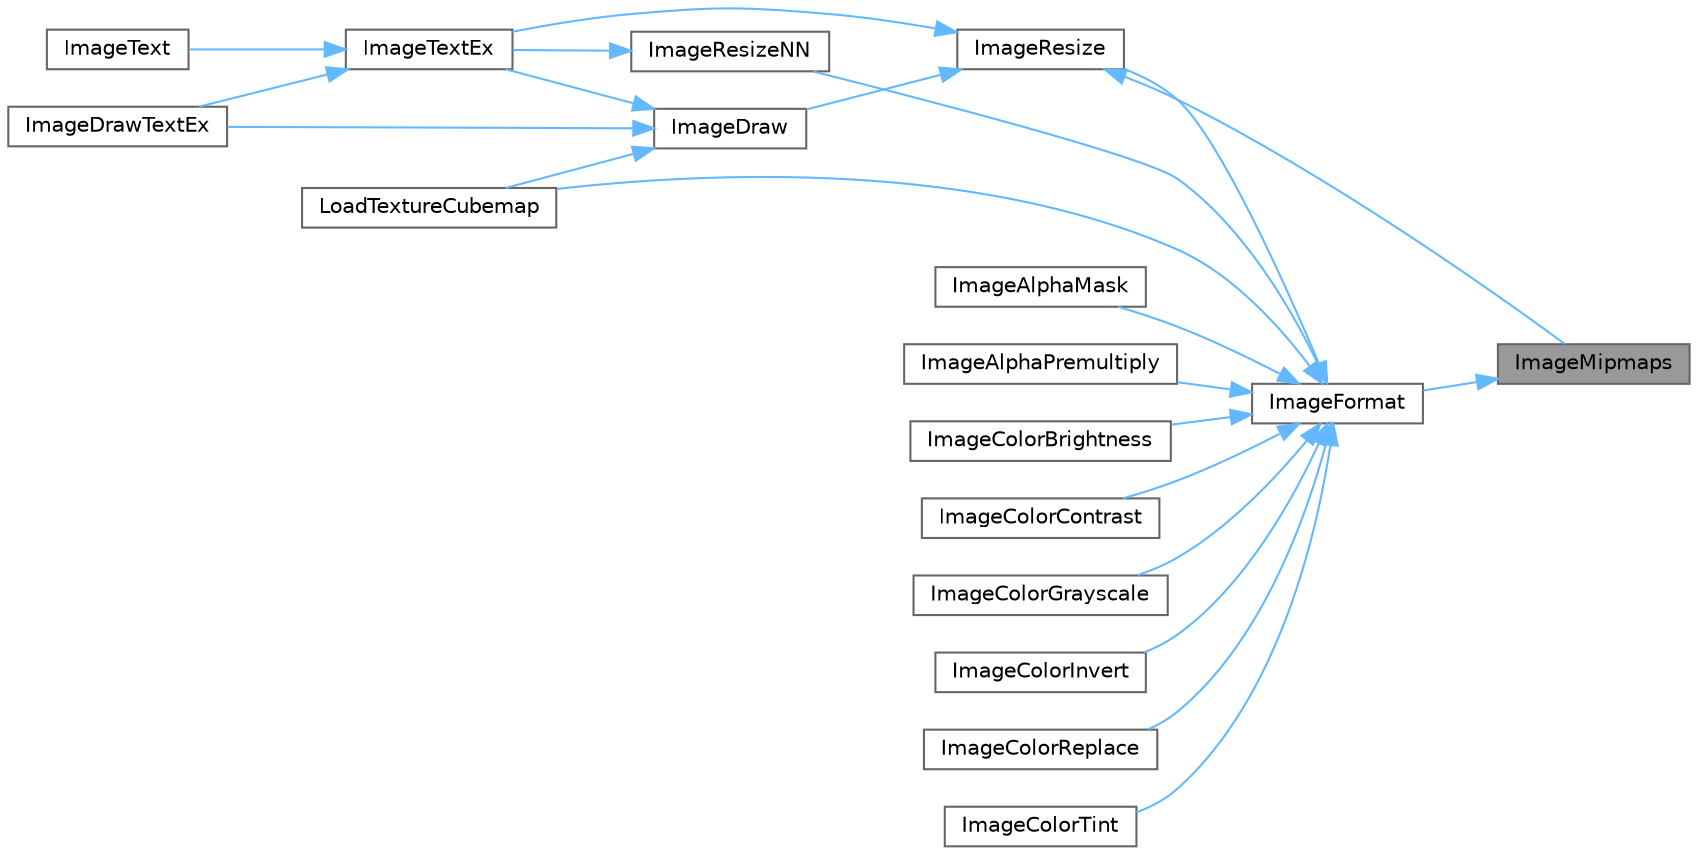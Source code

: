 digraph "ImageMipmaps"
{
 // LATEX_PDF_SIZE
  bgcolor="transparent";
  edge [fontname=Helvetica,fontsize=10,labelfontname=Helvetica,labelfontsize=10];
  node [fontname=Helvetica,fontsize=10,shape=box,height=0.2,width=0.4];
  rankdir="RL";
  Node1 [id="Node000001",label="ImageMipmaps",height=0.2,width=0.4,color="gray40", fillcolor="grey60", style="filled", fontcolor="black",tooltip=" "];
  Node1 -> Node2 [id="edge43_Node000001_Node000002",dir="back",color="steelblue1",style="solid",tooltip=" "];
  Node2 [id="Node000002",label="ImageFormat",height=0.2,width=0.4,color="grey40", fillcolor="white", style="filled",URL="$_classes_2lib_2rtextures_8c.html#af1fcaa94648d56c197d773b140c3235f",tooltip=" "];
  Node2 -> Node3 [id="edge44_Node000002_Node000003",dir="back",color="steelblue1",style="solid",tooltip=" "];
  Node3 [id="Node000003",label="ImageAlphaMask",height=0.2,width=0.4,color="grey40", fillcolor="white", style="filled",URL="$_classes_2lib_2rtextures_8c.html#a8b473e10987b7ed4af34038059786b85",tooltip=" "];
  Node2 -> Node4 [id="edge45_Node000002_Node000004",dir="back",color="steelblue1",style="solid",tooltip=" "];
  Node4 [id="Node000004",label="ImageAlphaPremultiply",height=0.2,width=0.4,color="grey40", fillcolor="white", style="filled",URL="$_classes_2lib_2rtextures_8c.html#aecf050cc1cddcaf8c1f28bcb73d50e0a",tooltip=" "];
  Node2 -> Node5 [id="edge46_Node000002_Node000005",dir="back",color="steelblue1",style="solid",tooltip=" "];
  Node5 [id="Node000005",label="ImageColorBrightness",height=0.2,width=0.4,color="grey40", fillcolor="white", style="filled",URL="$_classes_2lib_2rtextures_8c.html#abe62980cc5bc52d98931f3b44b0f2a5e",tooltip=" "];
  Node2 -> Node6 [id="edge47_Node000002_Node000006",dir="back",color="steelblue1",style="solid",tooltip=" "];
  Node6 [id="Node000006",label="ImageColorContrast",height=0.2,width=0.4,color="grey40", fillcolor="white", style="filled",URL="$_classes_2lib_2rtextures_8c.html#ae2e08a89a5fa2d8016379befa3dff1ab",tooltip=" "];
  Node2 -> Node7 [id="edge48_Node000002_Node000007",dir="back",color="steelblue1",style="solid",tooltip=" "];
  Node7 [id="Node000007",label="ImageColorGrayscale",height=0.2,width=0.4,color="grey40", fillcolor="white", style="filled",URL="$_classes_2lib_2rtextures_8c.html#a33a285a34d24b04de3232a4a03718955",tooltip=" "];
  Node2 -> Node8 [id="edge49_Node000002_Node000008",dir="back",color="steelblue1",style="solid",tooltip=" "];
  Node8 [id="Node000008",label="ImageColorInvert",height=0.2,width=0.4,color="grey40", fillcolor="white", style="filled",URL="$_classes_2lib_2rtextures_8c.html#ab1e8f3a278b3b0ef73db4d187923bcff",tooltip=" "];
  Node2 -> Node9 [id="edge50_Node000002_Node000009",dir="back",color="steelblue1",style="solid",tooltip=" "];
  Node9 [id="Node000009",label="ImageColorReplace",height=0.2,width=0.4,color="grey40", fillcolor="white", style="filled",URL="$_classes_2lib_2rtextures_8c.html#aa3a51b0cd0a0abb146158844cfafe1f5",tooltip=" "];
  Node2 -> Node10 [id="edge51_Node000002_Node000010",dir="back",color="steelblue1",style="solid",tooltip=" "];
  Node10 [id="Node000010",label="ImageColorTint",height=0.2,width=0.4,color="grey40", fillcolor="white", style="filled",URL="$_classes_2lib_2rtextures_8c.html#a473885b1d8e228a8d784f287ed866b26",tooltip=" "];
  Node2 -> Node11 [id="edge52_Node000002_Node000011",dir="back",color="steelblue1",style="solid",tooltip=" "];
  Node11 [id="Node000011",label="ImageResize",height=0.2,width=0.4,color="grey40", fillcolor="white", style="filled",URL="$_classes_2lib_2rtextures_8c.html#a8c3562e70fc7a85b202f19ff241d15b5",tooltip=" "];
  Node11 -> Node12 [id="edge53_Node000011_Node000012",dir="back",color="steelblue1",style="solid",tooltip=" "];
  Node12 [id="Node000012",label="ImageDraw",height=0.2,width=0.4,color="grey40", fillcolor="white", style="filled",URL="$_classes_2lib_2rtextures_8c.html#ac0388542cc773b0a71b222dca80b09e5",tooltip=" "];
  Node12 -> Node13 [id="edge54_Node000012_Node000013",dir="back",color="steelblue1",style="solid",tooltip=" "];
  Node13 [id="Node000013",label="ImageDrawTextEx",height=0.2,width=0.4,color="grey40", fillcolor="white", style="filled",URL="$_old_2_classes_2lib_2rtextures_8c.html#ada85a7f23a17a93b3f2a460b7ca2be7f",tooltip=" "];
  Node12 -> Node14 [id="edge55_Node000012_Node000014",dir="back",color="steelblue1",style="solid",tooltip=" "];
  Node14 [id="Node000014",label="ImageTextEx",height=0.2,width=0.4,color="grey40", fillcolor="white", style="filled",URL="$_classes_2lib_2rtextures_8c.html#aaa472c3a8288b6056e1b01a1f49a921d",tooltip=" "];
  Node14 -> Node13 [id="edge56_Node000014_Node000013",dir="back",color="steelblue1",style="solid",tooltip=" "];
  Node14 -> Node15 [id="edge57_Node000014_Node000015",dir="back",color="steelblue1",style="solid",tooltip=" "];
  Node15 [id="Node000015",label="ImageText",height=0.2,width=0.4,color="grey40", fillcolor="white", style="filled",URL="$_classes_2lib_2rtextures_8c.html#a0fbcbcad7adc4dfa7ca94aba69a64f67",tooltip=" "];
  Node12 -> Node16 [id="edge58_Node000012_Node000016",dir="back",color="steelblue1",style="solid",tooltip=" "];
  Node16 [id="Node000016",label="LoadTextureCubemap",height=0.2,width=0.4,color="grey40", fillcolor="white", style="filled",URL="$_classes_2lib_2rtextures_8c.html#ae18c61729f24ca6d9e7fc7ef2b79144b",tooltip=" "];
  Node11 -> Node1 [id="edge59_Node000011_Node000001",dir="back",color="steelblue1",style="solid",tooltip=" "];
  Node11 -> Node14 [id="edge60_Node000011_Node000014",dir="back",color="steelblue1",style="solid",tooltip=" "];
  Node2 -> Node17 [id="edge61_Node000002_Node000017",dir="back",color="steelblue1",style="solid",tooltip=" "];
  Node17 [id="Node000017",label="ImageResizeNN",height=0.2,width=0.4,color="grey40", fillcolor="white", style="filled",URL="$_classes_2lib_2rtextures_8c.html#ab47ece09cc35f84e1c714894144b7915",tooltip=" "];
  Node17 -> Node14 [id="edge62_Node000017_Node000014",dir="back",color="steelblue1",style="solid",tooltip=" "];
  Node2 -> Node16 [id="edge63_Node000002_Node000016",dir="back",color="steelblue1",style="solid",tooltip=" "];
}
